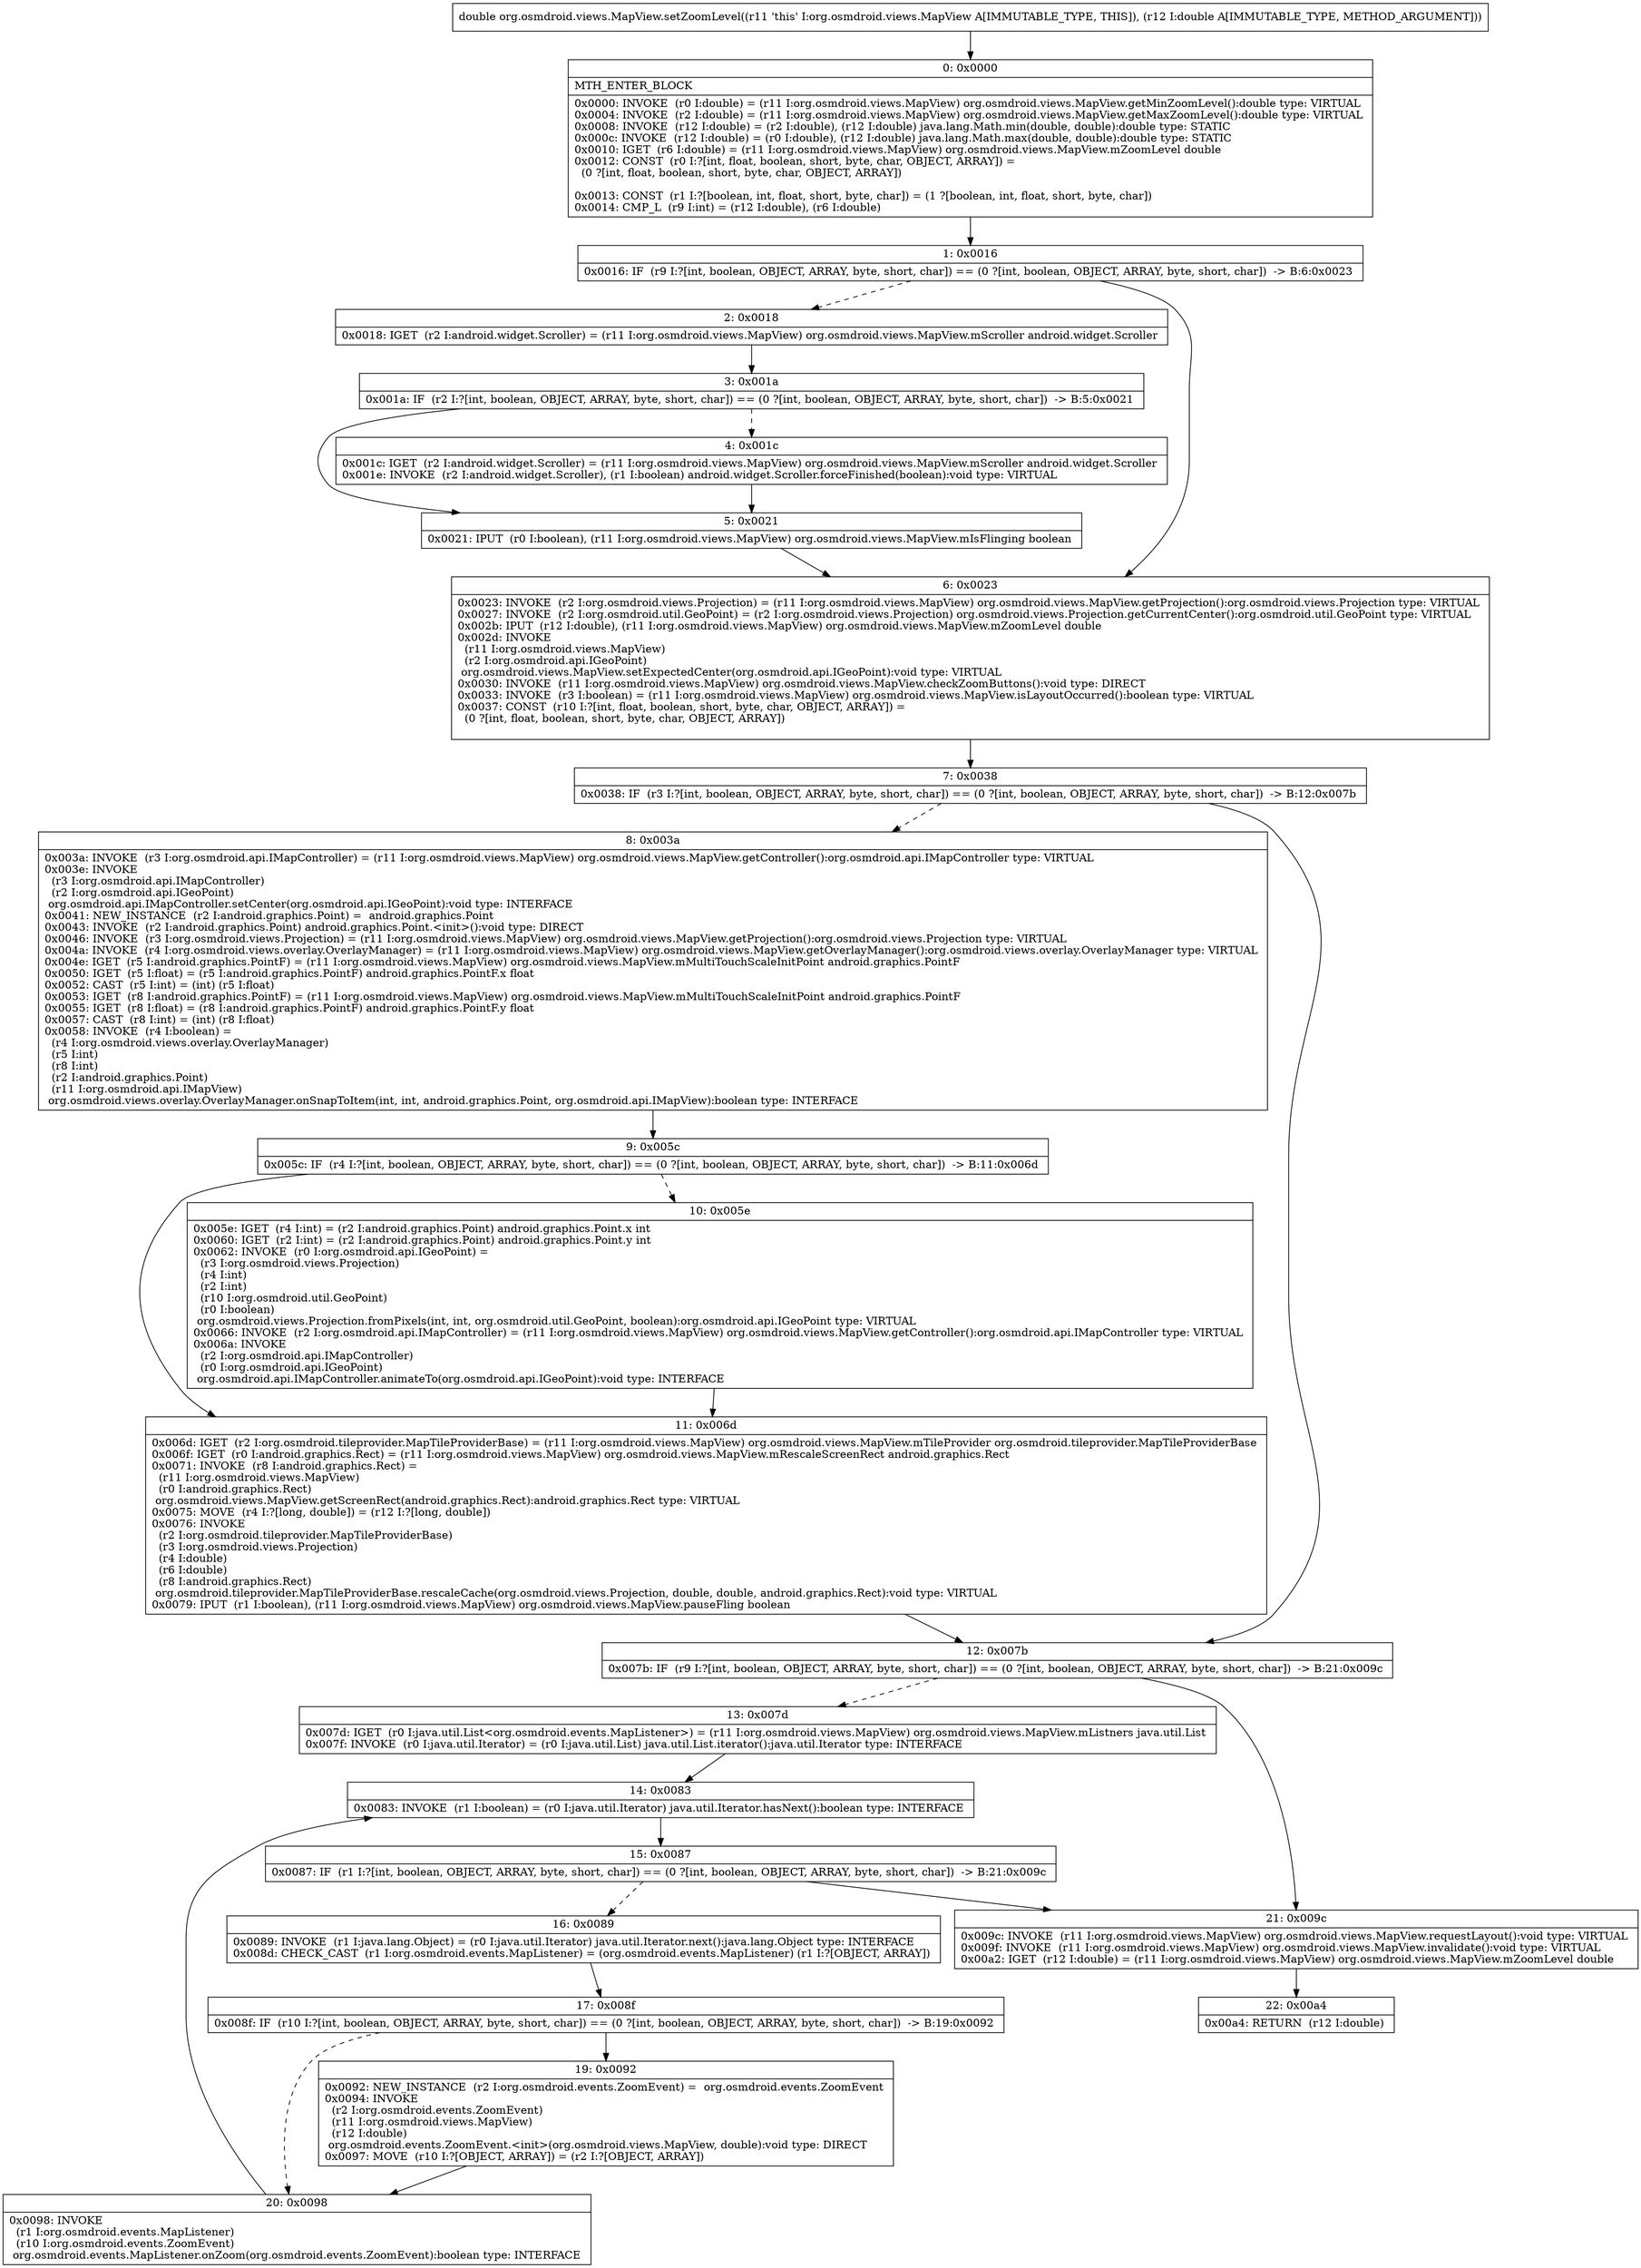 digraph "CFG fororg.osmdroid.views.MapView.setZoomLevel(D)D" {
Node_0 [shape=record,label="{0\:\ 0x0000|MTH_ENTER_BLOCK\l|0x0000: INVOKE  (r0 I:double) = (r11 I:org.osmdroid.views.MapView) org.osmdroid.views.MapView.getMinZoomLevel():double type: VIRTUAL \l0x0004: INVOKE  (r2 I:double) = (r11 I:org.osmdroid.views.MapView) org.osmdroid.views.MapView.getMaxZoomLevel():double type: VIRTUAL \l0x0008: INVOKE  (r12 I:double) = (r2 I:double), (r12 I:double) java.lang.Math.min(double, double):double type: STATIC \l0x000c: INVOKE  (r12 I:double) = (r0 I:double), (r12 I:double) java.lang.Math.max(double, double):double type: STATIC \l0x0010: IGET  (r6 I:double) = (r11 I:org.osmdroid.views.MapView) org.osmdroid.views.MapView.mZoomLevel double \l0x0012: CONST  (r0 I:?[int, float, boolean, short, byte, char, OBJECT, ARRAY]) = \l  (0 ?[int, float, boolean, short, byte, char, OBJECT, ARRAY])\l \l0x0013: CONST  (r1 I:?[boolean, int, float, short, byte, char]) = (1 ?[boolean, int, float, short, byte, char]) \l0x0014: CMP_L  (r9 I:int) = (r12 I:double), (r6 I:double) \l}"];
Node_1 [shape=record,label="{1\:\ 0x0016|0x0016: IF  (r9 I:?[int, boolean, OBJECT, ARRAY, byte, short, char]) == (0 ?[int, boolean, OBJECT, ARRAY, byte, short, char])  \-\> B:6:0x0023 \l}"];
Node_2 [shape=record,label="{2\:\ 0x0018|0x0018: IGET  (r2 I:android.widget.Scroller) = (r11 I:org.osmdroid.views.MapView) org.osmdroid.views.MapView.mScroller android.widget.Scroller \l}"];
Node_3 [shape=record,label="{3\:\ 0x001a|0x001a: IF  (r2 I:?[int, boolean, OBJECT, ARRAY, byte, short, char]) == (0 ?[int, boolean, OBJECT, ARRAY, byte, short, char])  \-\> B:5:0x0021 \l}"];
Node_4 [shape=record,label="{4\:\ 0x001c|0x001c: IGET  (r2 I:android.widget.Scroller) = (r11 I:org.osmdroid.views.MapView) org.osmdroid.views.MapView.mScroller android.widget.Scroller \l0x001e: INVOKE  (r2 I:android.widget.Scroller), (r1 I:boolean) android.widget.Scroller.forceFinished(boolean):void type: VIRTUAL \l}"];
Node_5 [shape=record,label="{5\:\ 0x0021|0x0021: IPUT  (r0 I:boolean), (r11 I:org.osmdroid.views.MapView) org.osmdroid.views.MapView.mIsFlinging boolean \l}"];
Node_6 [shape=record,label="{6\:\ 0x0023|0x0023: INVOKE  (r2 I:org.osmdroid.views.Projection) = (r11 I:org.osmdroid.views.MapView) org.osmdroid.views.MapView.getProjection():org.osmdroid.views.Projection type: VIRTUAL \l0x0027: INVOKE  (r2 I:org.osmdroid.util.GeoPoint) = (r2 I:org.osmdroid.views.Projection) org.osmdroid.views.Projection.getCurrentCenter():org.osmdroid.util.GeoPoint type: VIRTUAL \l0x002b: IPUT  (r12 I:double), (r11 I:org.osmdroid.views.MapView) org.osmdroid.views.MapView.mZoomLevel double \l0x002d: INVOKE  \l  (r11 I:org.osmdroid.views.MapView)\l  (r2 I:org.osmdroid.api.IGeoPoint)\l org.osmdroid.views.MapView.setExpectedCenter(org.osmdroid.api.IGeoPoint):void type: VIRTUAL \l0x0030: INVOKE  (r11 I:org.osmdroid.views.MapView) org.osmdroid.views.MapView.checkZoomButtons():void type: DIRECT \l0x0033: INVOKE  (r3 I:boolean) = (r11 I:org.osmdroid.views.MapView) org.osmdroid.views.MapView.isLayoutOccurred():boolean type: VIRTUAL \l0x0037: CONST  (r10 I:?[int, float, boolean, short, byte, char, OBJECT, ARRAY]) = \l  (0 ?[int, float, boolean, short, byte, char, OBJECT, ARRAY])\l \l}"];
Node_7 [shape=record,label="{7\:\ 0x0038|0x0038: IF  (r3 I:?[int, boolean, OBJECT, ARRAY, byte, short, char]) == (0 ?[int, boolean, OBJECT, ARRAY, byte, short, char])  \-\> B:12:0x007b \l}"];
Node_8 [shape=record,label="{8\:\ 0x003a|0x003a: INVOKE  (r3 I:org.osmdroid.api.IMapController) = (r11 I:org.osmdroid.views.MapView) org.osmdroid.views.MapView.getController():org.osmdroid.api.IMapController type: VIRTUAL \l0x003e: INVOKE  \l  (r3 I:org.osmdroid.api.IMapController)\l  (r2 I:org.osmdroid.api.IGeoPoint)\l org.osmdroid.api.IMapController.setCenter(org.osmdroid.api.IGeoPoint):void type: INTERFACE \l0x0041: NEW_INSTANCE  (r2 I:android.graphics.Point) =  android.graphics.Point \l0x0043: INVOKE  (r2 I:android.graphics.Point) android.graphics.Point.\<init\>():void type: DIRECT \l0x0046: INVOKE  (r3 I:org.osmdroid.views.Projection) = (r11 I:org.osmdroid.views.MapView) org.osmdroid.views.MapView.getProjection():org.osmdroid.views.Projection type: VIRTUAL \l0x004a: INVOKE  (r4 I:org.osmdroid.views.overlay.OverlayManager) = (r11 I:org.osmdroid.views.MapView) org.osmdroid.views.MapView.getOverlayManager():org.osmdroid.views.overlay.OverlayManager type: VIRTUAL \l0x004e: IGET  (r5 I:android.graphics.PointF) = (r11 I:org.osmdroid.views.MapView) org.osmdroid.views.MapView.mMultiTouchScaleInitPoint android.graphics.PointF \l0x0050: IGET  (r5 I:float) = (r5 I:android.graphics.PointF) android.graphics.PointF.x float \l0x0052: CAST  (r5 I:int) = (int) (r5 I:float) \l0x0053: IGET  (r8 I:android.graphics.PointF) = (r11 I:org.osmdroid.views.MapView) org.osmdroid.views.MapView.mMultiTouchScaleInitPoint android.graphics.PointF \l0x0055: IGET  (r8 I:float) = (r8 I:android.graphics.PointF) android.graphics.PointF.y float \l0x0057: CAST  (r8 I:int) = (int) (r8 I:float) \l0x0058: INVOKE  (r4 I:boolean) = \l  (r4 I:org.osmdroid.views.overlay.OverlayManager)\l  (r5 I:int)\l  (r8 I:int)\l  (r2 I:android.graphics.Point)\l  (r11 I:org.osmdroid.api.IMapView)\l org.osmdroid.views.overlay.OverlayManager.onSnapToItem(int, int, android.graphics.Point, org.osmdroid.api.IMapView):boolean type: INTERFACE \l}"];
Node_9 [shape=record,label="{9\:\ 0x005c|0x005c: IF  (r4 I:?[int, boolean, OBJECT, ARRAY, byte, short, char]) == (0 ?[int, boolean, OBJECT, ARRAY, byte, short, char])  \-\> B:11:0x006d \l}"];
Node_10 [shape=record,label="{10\:\ 0x005e|0x005e: IGET  (r4 I:int) = (r2 I:android.graphics.Point) android.graphics.Point.x int \l0x0060: IGET  (r2 I:int) = (r2 I:android.graphics.Point) android.graphics.Point.y int \l0x0062: INVOKE  (r0 I:org.osmdroid.api.IGeoPoint) = \l  (r3 I:org.osmdroid.views.Projection)\l  (r4 I:int)\l  (r2 I:int)\l  (r10 I:org.osmdroid.util.GeoPoint)\l  (r0 I:boolean)\l org.osmdroid.views.Projection.fromPixels(int, int, org.osmdroid.util.GeoPoint, boolean):org.osmdroid.api.IGeoPoint type: VIRTUAL \l0x0066: INVOKE  (r2 I:org.osmdroid.api.IMapController) = (r11 I:org.osmdroid.views.MapView) org.osmdroid.views.MapView.getController():org.osmdroid.api.IMapController type: VIRTUAL \l0x006a: INVOKE  \l  (r2 I:org.osmdroid.api.IMapController)\l  (r0 I:org.osmdroid.api.IGeoPoint)\l org.osmdroid.api.IMapController.animateTo(org.osmdroid.api.IGeoPoint):void type: INTERFACE \l}"];
Node_11 [shape=record,label="{11\:\ 0x006d|0x006d: IGET  (r2 I:org.osmdroid.tileprovider.MapTileProviderBase) = (r11 I:org.osmdroid.views.MapView) org.osmdroid.views.MapView.mTileProvider org.osmdroid.tileprovider.MapTileProviderBase \l0x006f: IGET  (r0 I:android.graphics.Rect) = (r11 I:org.osmdroid.views.MapView) org.osmdroid.views.MapView.mRescaleScreenRect android.graphics.Rect \l0x0071: INVOKE  (r8 I:android.graphics.Rect) = \l  (r11 I:org.osmdroid.views.MapView)\l  (r0 I:android.graphics.Rect)\l org.osmdroid.views.MapView.getScreenRect(android.graphics.Rect):android.graphics.Rect type: VIRTUAL \l0x0075: MOVE  (r4 I:?[long, double]) = (r12 I:?[long, double]) \l0x0076: INVOKE  \l  (r2 I:org.osmdroid.tileprovider.MapTileProviderBase)\l  (r3 I:org.osmdroid.views.Projection)\l  (r4 I:double)\l  (r6 I:double)\l  (r8 I:android.graphics.Rect)\l org.osmdroid.tileprovider.MapTileProviderBase.rescaleCache(org.osmdroid.views.Projection, double, double, android.graphics.Rect):void type: VIRTUAL \l0x0079: IPUT  (r1 I:boolean), (r11 I:org.osmdroid.views.MapView) org.osmdroid.views.MapView.pauseFling boolean \l}"];
Node_12 [shape=record,label="{12\:\ 0x007b|0x007b: IF  (r9 I:?[int, boolean, OBJECT, ARRAY, byte, short, char]) == (0 ?[int, boolean, OBJECT, ARRAY, byte, short, char])  \-\> B:21:0x009c \l}"];
Node_13 [shape=record,label="{13\:\ 0x007d|0x007d: IGET  (r0 I:java.util.List\<org.osmdroid.events.MapListener\>) = (r11 I:org.osmdroid.views.MapView) org.osmdroid.views.MapView.mListners java.util.List \l0x007f: INVOKE  (r0 I:java.util.Iterator) = (r0 I:java.util.List) java.util.List.iterator():java.util.Iterator type: INTERFACE \l}"];
Node_14 [shape=record,label="{14\:\ 0x0083|0x0083: INVOKE  (r1 I:boolean) = (r0 I:java.util.Iterator) java.util.Iterator.hasNext():boolean type: INTERFACE \l}"];
Node_15 [shape=record,label="{15\:\ 0x0087|0x0087: IF  (r1 I:?[int, boolean, OBJECT, ARRAY, byte, short, char]) == (0 ?[int, boolean, OBJECT, ARRAY, byte, short, char])  \-\> B:21:0x009c \l}"];
Node_16 [shape=record,label="{16\:\ 0x0089|0x0089: INVOKE  (r1 I:java.lang.Object) = (r0 I:java.util.Iterator) java.util.Iterator.next():java.lang.Object type: INTERFACE \l0x008d: CHECK_CAST  (r1 I:org.osmdroid.events.MapListener) = (org.osmdroid.events.MapListener) (r1 I:?[OBJECT, ARRAY]) \l}"];
Node_17 [shape=record,label="{17\:\ 0x008f|0x008f: IF  (r10 I:?[int, boolean, OBJECT, ARRAY, byte, short, char]) == (0 ?[int, boolean, OBJECT, ARRAY, byte, short, char])  \-\> B:19:0x0092 \l}"];
Node_19 [shape=record,label="{19\:\ 0x0092|0x0092: NEW_INSTANCE  (r2 I:org.osmdroid.events.ZoomEvent) =  org.osmdroid.events.ZoomEvent \l0x0094: INVOKE  \l  (r2 I:org.osmdroid.events.ZoomEvent)\l  (r11 I:org.osmdroid.views.MapView)\l  (r12 I:double)\l org.osmdroid.events.ZoomEvent.\<init\>(org.osmdroid.views.MapView, double):void type: DIRECT \l0x0097: MOVE  (r10 I:?[OBJECT, ARRAY]) = (r2 I:?[OBJECT, ARRAY]) \l}"];
Node_20 [shape=record,label="{20\:\ 0x0098|0x0098: INVOKE  \l  (r1 I:org.osmdroid.events.MapListener)\l  (r10 I:org.osmdroid.events.ZoomEvent)\l org.osmdroid.events.MapListener.onZoom(org.osmdroid.events.ZoomEvent):boolean type: INTERFACE \l}"];
Node_21 [shape=record,label="{21\:\ 0x009c|0x009c: INVOKE  (r11 I:org.osmdroid.views.MapView) org.osmdroid.views.MapView.requestLayout():void type: VIRTUAL \l0x009f: INVOKE  (r11 I:org.osmdroid.views.MapView) org.osmdroid.views.MapView.invalidate():void type: VIRTUAL \l0x00a2: IGET  (r12 I:double) = (r11 I:org.osmdroid.views.MapView) org.osmdroid.views.MapView.mZoomLevel double \l}"];
Node_22 [shape=record,label="{22\:\ 0x00a4|0x00a4: RETURN  (r12 I:double) \l}"];
MethodNode[shape=record,label="{double org.osmdroid.views.MapView.setZoomLevel((r11 'this' I:org.osmdroid.views.MapView A[IMMUTABLE_TYPE, THIS]), (r12 I:double A[IMMUTABLE_TYPE, METHOD_ARGUMENT])) }"];
MethodNode -> Node_0;
Node_0 -> Node_1;
Node_1 -> Node_2[style=dashed];
Node_1 -> Node_6;
Node_2 -> Node_3;
Node_3 -> Node_4[style=dashed];
Node_3 -> Node_5;
Node_4 -> Node_5;
Node_5 -> Node_6;
Node_6 -> Node_7;
Node_7 -> Node_8[style=dashed];
Node_7 -> Node_12;
Node_8 -> Node_9;
Node_9 -> Node_10[style=dashed];
Node_9 -> Node_11;
Node_10 -> Node_11;
Node_11 -> Node_12;
Node_12 -> Node_13[style=dashed];
Node_12 -> Node_21;
Node_13 -> Node_14;
Node_14 -> Node_15;
Node_15 -> Node_16[style=dashed];
Node_15 -> Node_21;
Node_16 -> Node_17;
Node_17 -> Node_19;
Node_17 -> Node_20[style=dashed];
Node_19 -> Node_20;
Node_20 -> Node_14;
Node_21 -> Node_22;
}

